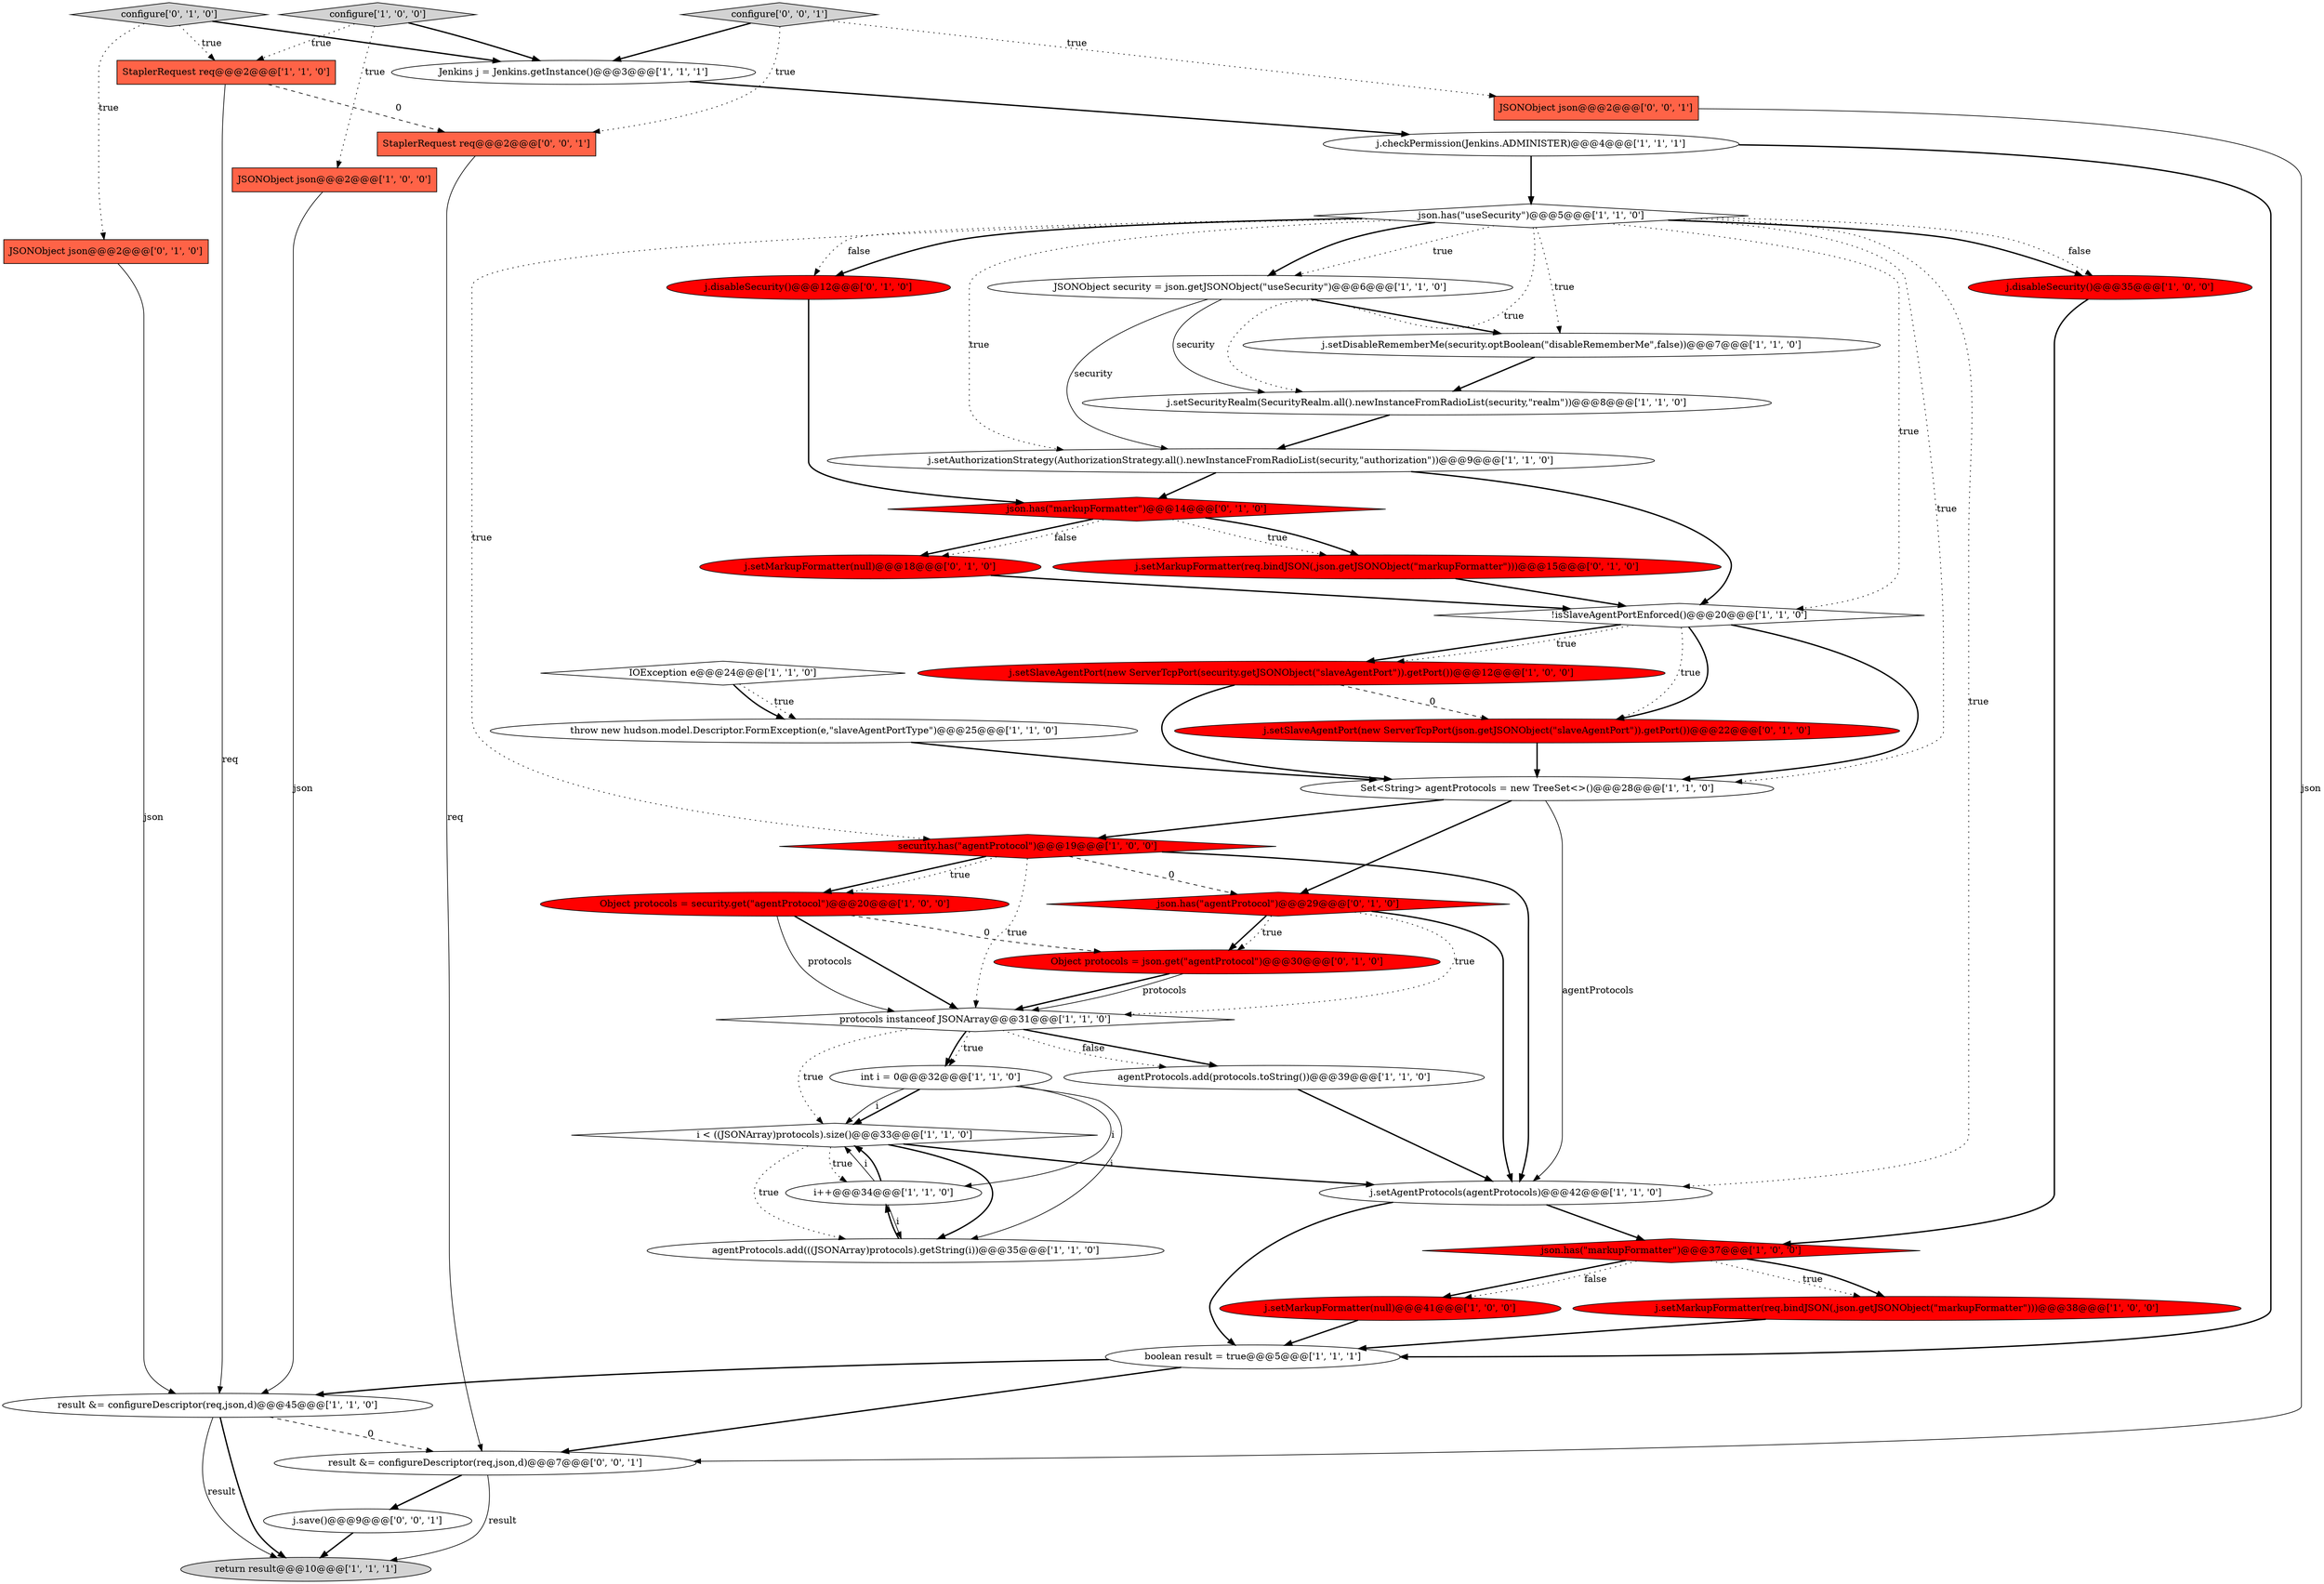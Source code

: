 digraph {
36 [style = filled, label = "configure['0', '1', '0']", fillcolor = lightgray, shape = diamond image = "AAA0AAABBB2BBB"];
19 [style = filled, label = "throw new hudson.model.Descriptor.FormException(e,\"slaveAgentPortType\")@@@25@@@['1', '1', '0']", fillcolor = white, shape = ellipse image = "AAA0AAABBB1BBB"];
4 [style = filled, label = "!isSlaveAgentPortEnforced()@@@20@@@['1', '1', '0']", fillcolor = white, shape = diamond image = "AAA0AAABBB1BBB"];
26 [style = filled, label = "protocols instanceof JSONArray@@@31@@@['1', '1', '0']", fillcolor = white, shape = diamond image = "AAA0AAABBB1BBB"];
41 [style = filled, label = "j.save()@@@9@@@['0', '0', '1']", fillcolor = white, shape = ellipse image = "AAA0AAABBB3BBB"];
24 [style = filled, label = "Set<String> agentProtocols = new TreeSet<>()@@@28@@@['1', '1', '0']", fillcolor = white, shape = ellipse image = "AAA0AAABBB1BBB"];
28 [style = filled, label = "Jenkins j = Jenkins.getInstance()@@@3@@@['1', '1', '1']", fillcolor = white, shape = ellipse image = "AAA0AAABBB1BBB"];
23 [style = filled, label = "security.has(\"agentProtocol\")@@@19@@@['1', '0', '0']", fillcolor = red, shape = diamond image = "AAA1AAABBB1BBB"];
14 [style = filled, label = "boolean result = true@@@5@@@['1', '1', '1']", fillcolor = white, shape = ellipse image = "AAA0AAABBB1BBB"];
25 [style = filled, label = "JSONObject security = json.getJSONObject(\"useSecurity\")@@@6@@@['1', '1', '0']", fillcolor = white, shape = ellipse image = "AAA0AAABBB1BBB"];
13 [style = filled, label = "return result@@@10@@@['1', '1', '1']", fillcolor = lightgray, shape = ellipse image = "AAA0AAABBB1BBB"];
35 [style = filled, label = "j.setMarkupFormatter(req.bindJSON(,json.getJSONObject(\"markupFormatter\")))@@@15@@@['0', '1', '0']", fillcolor = red, shape = ellipse image = "AAA1AAABBB2BBB"];
9 [style = filled, label = "json.has(\"useSecurity\")@@@5@@@['1', '1', '0']", fillcolor = white, shape = diamond image = "AAA0AAABBB1BBB"];
40 [style = filled, label = "JSONObject json@@@2@@@['0', '0', '1']", fillcolor = tomato, shape = box image = "AAA0AAABBB3BBB"];
37 [style = filled, label = "json.has(\"markupFormatter\")@@@14@@@['0', '1', '0']", fillcolor = red, shape = diamond image = "AAA1AAABBB2BBB"];
15 [style = filled, label = "j.setAgentProtocols(agentProtocols)@@@42@@@['1', '1', '0']", fillcolor = white, shape = ellipse image = "AAA0AAABBB1BBB"];
27 [style = filled, label = "j.setMarkupFormatter(req.bindJSON(,json.getJSONObject(\"markupFormatter\")))@@@38@@@['1', '0', '0']", fillcolor = red, shape = ellipse image = "AAA1AAABBB1BBB"];
11 [style = filled, label = "json.has(\"markupFormatter\")@@@37@@@['1', '0', '0']", fillcolor = red, shape = diamond image = "AAA1AAABBB1BBB"];
7 [style = filled, label = "StaplerRequest req@@@2@@@['1', '1', '0']", fillcolor = tomato, shape = box image = "AAA0AAABBB1BBB"];
12 [style = filled, label = "j.setSlaveAgentPort(new ServerTcpPort(security.getJSONObject(\"slaveAgentPort\")).getPort())@@@12@@@['1', '0', '0']", fillcolor = red, shape = ellipse image = "AAA1AAABBB1BBB"];
2 [style = filled, label = "j.disableSecurity()@@@35@@@['1', '0', '0']", fillcolor = red, shape = ellipse image = "AAA1AAABBB1BBB"];
8 [style = filled, label = "j.setAuthorizationStrategy(AuthorizationStrategy.all().newInstanceFromRadioList(security,\"authorization\"))@@@9@@@['1', '1', '0']", fillcolor = white, shape = ellipse image = "AAA0AAABBB1BBB"];
38 [style = filled, label = "j.disableSecurity()@@@12@@@['0', '1', '0']", fillcolor = red, shape = ellipse image = "AAA1AAABBB2BBB"];
6 [style = filled, label = "configure['1', '0', '0']", fillcolor = lightgray, shape = diamond image = "AAA0AAABBB1BBB"];
21 [style = filled, label = "i++@@@34@@@['1', '1', '0']", fillcolor = white, shape = ellipse image = "AAA0AAABBB1BBB"];
20 [style = filled, label = "i < ((JSONArray)protocols).size()@@@33@@@['1', '1', '0']", fillcolor = white, shape = diamond image = "AAA0AAABBB1BBB"];
34 [style = filled, label = "Object protocols = json.get(\"agentProtocol\")@@@30@@@['0', '1', '0']", fillcolor = red, shape = ellipse image = "AAA1AAABBB2BBB"];
0 [style = filled, label = "j.setMarkupFormatter(null)@@@41@@@['1', '0', '0']", fillcolor = red, shape = ellipse image = "AAA1AAABBB1BBB"];
39 [style = filled, label = "json.has(\"agentProtocol\")@@@29@@@['0', '1', '0']", fillcolor = red, shape = diamond image = "AAA1AAABBB2BBB"];
44 [style = filled, label = "result &= configureDescriptor(req,json,d)@@@7@@@['0', '0', '1']", fillcolor = white, shape = ellipse image = "AAA0AAABBB3BBB"];
43 [style = filled, label = "configure['0', '0', '1']", fillcolor = lightgray, shape = diamond image = "AAA0AAABBB3BBB"];
5 [style = filled, label = "int i = 0@@@32@@@['1', '1', '0']", fillcolor = white, shape = ellipse image = "AAA0AAABBB1BBB"];
31 [style = filled, label = "JSONObject json@@@2@@@['0', '1', '0']", fillcolor = tomato, shape = box image = "AAA0AAABBB2BBB"];
30 [style = filled, label = "Object protocols = security.get(\"agentProtocol\")@@@20@@@['1', '0', '0']", fillcolor = red, shape = ellipse image = "AAA1AAABBB1BBB"];
17 [style = filled, label = "j.checkPermission(Jenkins.ADMINISTER)@@@4@@@['1', '1', '1']", fillcolor = white, shape = ellipse image = "AAA0AAABBB1BBB"];
16 [style = filled, label = "j.setSecurityRealm(SecurityRealm.all().newInstanceFromRadioList(security,\"realm\"))@@@8@@@['1', '1', '0']", fillcolor = white, shape = ellipse image = "AAA0AAABBB1BBB"];
10 [style = filled, label = "agentProtocols.add(protocols.toString())@@@39@@@['1', '1', '0']", fillcolor = white, shape = ellipse image = "AAA0AAABBB1BBB"];
33 [style = filled, label = "j.setMarkupFormatter(null)@@@18@@@['0', '1', '0']", fillcolor = red, shape = ellipse image = "AAA1AAABBB2BBB"];
29 [style = filled, label = "IOException e@@@24@@@['1', '1', '0']", fillcolor = white, shape = diamond image = "AAA0AAABBB1BBB"];
42 [style = filled, label = "StaplerRequest req@@@2@@@['0', '0', '1']", fillcolor = tomato, shape = box image = "AAA0AAABBB3BBB"];
1 [style = filled, label = "JSONObject json@@@2@@@['1', '0', '0']", fillcolor = tomato, shape = box image = "AAA0AAABBB1BBB"];
3 [style = filled, label = "j.setDisableRememberMe(security.optBoolean(\"disableRememberMe\",false))@@@7@@@['1', '1', '0']", fillcolor = white, shape = ellipse image = "AAA0AAABBB1BBB"];
32 [style = filled, label = "j.setSlaveAgentPort(new ServerTcpPort(json.getJSONObject(\"slaveAgentPort\")).getPort())@@@22@@@['0', '1', '0']", fillcolor = red, shape = ellipse image = "AAA1AAABBB2BBB"];
22 [style = filled, label = "result &= configureDescriptor(req,json,d)@@@45@@@['1', '1', '0']", fillcolor = white, shape = ellipse image = "AAA0AAABBB1BBB"];
18 [style = filled, label = "agentProtocols.add(((JSONArray)protocols).getString(i))@@@35@@@['1', '1', '0']", fillcolor = white, shape = ellipse image = "AAA0AAABBB1BBB"];
22->44 [style = dashed, label="0"];
5->20 [style = bold, label=""];
26->10 [style = bold, label=""];
17->9 [style = bold, label=""];
6->1 [style = dotted, label="true"];
24->39 [style = bold, label=""];
36->28 [style = bold, label=""];
3->16 [style = bold, label=""];
7->42 [style = dashed, label="0"];
19->24 [style = bold, label=""];
0->14 [style = bold, label=""];
1->22 [style = solid, label="json"];
15->11 [style = bold, label=""];
44->13 [style = solid, label="result"];
34->26 [style = bold, label=""];
17->14 [style = bold, label=""];
23->39 [style = dashed, label="0"];
20->18 [style = dotted, label="true"];
9->15 [style = dotted, label="true"];
8->4 [style = bold, label=""];
37->33 [style = bold, label=""];
9->38 [style = bold, label=""];
20->15 [style = bold, label=""];
41->13 [style = bold, label=""];
22->13 [style = bold, label=""];
23->30 [style = bold, label=""];
9->2 [style = bold, label=""];
39->34 [style = bold, label=""];
39->26 [style = dotted, label="true"];
25->3 [style = bold, label=""];
30->26 [style = bold, label=""];
14->22 [style = bold, label=""];
26->20 [style = dotted, label="true"];
22->13 [style = solid, label="result"];
36->31 [style = dotted, label="true"];
9->8 [style = dotted, label="true"];
30->26 [style = solid, label="protocols"];
20->18 [style = bold, label=""];
36->7 [style = dotted, label="true"];
9->24 [style = dotted, label="true"];
38->37 [style = bold, label=""];
44->41 [style = bold, label=""];
31->22 [style = solid, label="json"];
6->7 [style = dotted, label="true"];
9->4 [style = dotted, label="true"];
4->32 [style = dotted, label="true"];
9->3 [style = dotted, label="true"];
39->34 [style = dotted, label="true"];
29->19 [style = dotted, label="true"];
26->10 [style = dotted, label="false"];
40->44 [style = solid, label="json"];
4->24 [style = bold, label=""];
27->14 [style = bold, label=""];
16->8 [style = bold, label=""];
15->14 [style = bold, label=""];
42->44 [style = solid, label="req"];
12->32 [style = dashed, label="0"];
33->4 [style = bold, label=""];
23->15 [style = bold, label=""];
30->34 [style = dashed, label="0"];
12->24 [style = bold, label=""];
37->35 [style = dotted, label="true"];
11->27 [style = dotted, label="true"];
29->19 [style = bold, label=""];
25->8 [style = solid, label="security"];
9->23 [style = dotted, label="true"];
21->18 [style = solid, label="i"];
5->18 [style = solid, label="i"];
28->17 [style = bold, label=""];
4->12 [style = bold, label=""];
43->40 [style = dotted, label="true"];
8->37 [style = bold, label=""];
18->21 [style = bold, label=""];
37->35 [style = bold, label=""];
9->16 [style = dotted, label="true"];
4->12 [style = dotted, label="true"];
2->11 [style = bold, label=""];
24->23 [style = bold, label=""];
39->15 [style = bold, label=""];
10->15 [style = bold, label=""];
5->20 [style = solid, label="i"];
26->5 [style = bold, label=""];
7->22 [style = solid, label="req"];
24->15 [style = solid, label="agentProtocols"];
5->21 [style = solid, label="i"];
9->2 [style = dotted, label="false"];
9->38 [style = dotted, label="false"];
21->20 [style = solid, label="i"];
23->30 [style = dotted, label="true"];
20->21 [style = dotted, label="true"];
43->42 [style = dotted, label="true"];
14->44 [style = bold, label=""];
25->16 [style = solid, label="security"];
35->4 [style = bold, label=""];
9->25 [style = dotted, label="true"];
43->28 [style = bold, label=""];
37->33 [style = dotted, label="false"];
11->0 [style = bold, label=""];
23->26 [style = dotted, label="true"];
21->20 [style = bold, label=""];
11->0 [style = dotted, label="false"];
34->26 [style = solid, label="protocols"];
9->25 [style = bold, label=""];
32->24 [style = bold, label=""];
26->5 [style = dotted, label="true"];
4->32 [style = bold, label=""];
6->28 [style = bold, label=""];
11->27 [style = bold, label=""];
}
